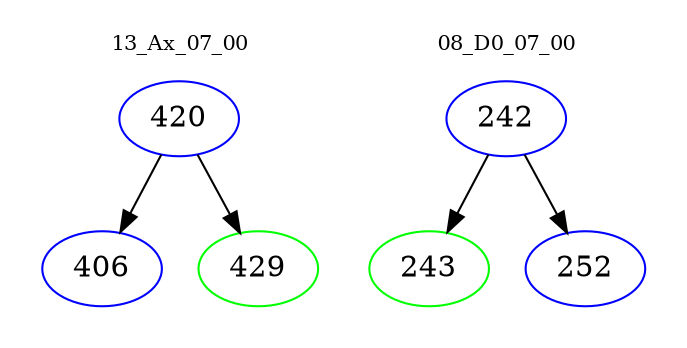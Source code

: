 digraph{
subgraph cluster_0 {
color = white
label = "13_Ax_07_00";
fontsize=10;
T0_420 [label="420", color="blue"]
T0_420 -> T0_406 [color="black"]
T0_406 [label="406", color="blue"]
T0_420 -> T0_429 [color="black"]
T0_429 [label="429", color="green"]
}
subgraph cluster_1 {
color = white
label = "08_D0_07_00";
fontsize=10;
T1_242 [label="242", color="blue"]
T1_242 -> T1_243 [color="black"]
T1_243 [label="243", color="green"]
T1_242 -> T1_252 [color="black"]
T1_252 [label="252", color="blue"]
}
}
